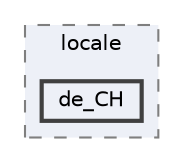 digraph "C:/Users/LukeMabie/documents/Development/Password_Saver_Using_Django-master/venv/Lib/site-packages/django/conf/locale/de_CH"
{
 // LATEX_PDF_SIZE
  bgcolor="transparent";
  edge [fontname=Helvetica,fontsize=10,labelfontname=Helvetica,labelfontsize=10];
  node [fontname=Helvetica,fontsize=10,shape=box,height=0.2,width=0.4];
  compound=true
  subgraph clusterdir_6ae4708f427b9ff73e5313b131df1071 {
    graph [ bgcolor="#edf0f7", pencolor="grey50", label="locale", fontname=Helvetica,fontsize=10 style="filled,dashed", URL="dir_6ae4708f427b9ff73e5313b131df1071.html",tooltip=""]
  dir_03edf035627530fe075f1e066d0c907c [label="de_CH", fillcolor="#edf0f7", color="grey25", style="filled,bold", URL="dir_03edf035627530fe075f1e066d0c907c.html",tooltip=""];
  }
}
